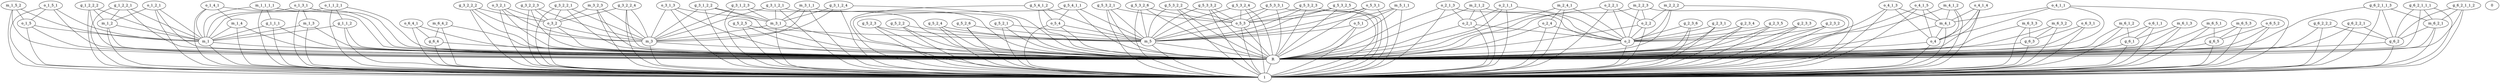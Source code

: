 graph G {
  g_6_2;
  g_6_2_1_1_3;
  o_6_4_1;
  g_1_1_1;
  g_3_1_2_2;
  g_5_3_2_1;
  m_3;
  o_2_1;
  g_5_2_2;
  o_2_2;
  o_1_2_1;
  g_1_2_2_2;
  g_1_2_2_1;
  m_2_1_2;
  o_2_1_3;
  g_3_2_2_1;
  o_2;
  o_4_1_3;
  g_1_1_2;
  g_6_2_2_1;
  g_6_2_1_1_1;
  o_1_1_2_1;
  o_1_4_1;
  g_5_2_4;
  g_5_4_1_1;
  g_3_2_2_2;
  g_5_2_1;
  0;
  g_5_3_3_2;
  o_1_5;
  g_2_3_6;
  g_5_3_2_6;
  g_5_3_2_2;
  g_3_1_2_4;
  m_1;
  m_6_2_1;
  o_4;
  m_6_3_3;
  m_6_3_2;
  g_6_2_1_1_2;
  g_5_3_2_4;
  m_6_4_2;
  o_3_1_3;
  o_3_2;
  m_6_1_2;
  g_2_3_1;
  o_4_1_1;
  g_5_2_6;
  g_3_2_2_4;
  g_3_1_2_3;
  m_1_2;
  1;
  m_1_3;
  o_1_5_1;
  m_1_1_1_1;
  g_6_2_2_2;
  o_5_4;
  g_2_3_4;
  o_2_4;
  m_6_5_3;
  m_2_4_1;
  m_6_5_1;
  m_1_4;
  g_5_3_2_3;
  g_5_2_5;
  R;
  m_2_2_3;
  g_5_4_1_2;
  o_2_2_1;
  m_3_1_1;
  m_1_5_2;
  m_5_1_1;
  m_4_1;
  g_6_1;
  o_6_3_1;
  o_5_3;
  o_3_2_1;
  m_3_1;
  g_3_1_2_1;
  g_2_3_5;
  o_6_5_2;
  g_5_3_3_1;
  o_2_1_1;
  g_5_2_3;
  g_6_3;
  o_5_1;
  g_6_4;
  o_5_3_1;
  m_5;
  g_6_5;
  m_3_2_3;
  m_4_1_2;
  g_5_3_2_5;
  o_6_1_1;
  m_6_1_3;
  g_3_2_2_3;
  o_4_1_4;
  o_4_1_5;
  m_2_2_2;
  g_2_3_3;
  g_2_3_2;
  o_1_3_1;
  o_1_4_1 -- m_1_4;
  m_3_2_3 -- o_3_2;
  m_5 -- R;
  o_6_5_2 -- g_6_5;
  g_5_3_2_5 -- o_5_3;
  g_1_2_2_2 -- m_1_2;
  g_6_3 -- R;
  g_5_4_1_1 -- o_5_4;
  o_4_1_4 -- m_4_1;
  g_6_2 -- R;
  o_2 -- R;
  g_3_1_2_3 -- m_3_1;
  g_3_1_2_2 -- m_3_1;
  g_5_3_2_1 -- o_5_3;
  g_6_1 -- R;
  o_5_4 -- m_5;
  m_4_1_2 -- m_4_1;
  m_6_3_2 -- g_6_3;
  g_5_2_1 -- m_5;
  m_2_4_1 -- o_2_4;
  o_4_1_1 -- m_4_1;
  g_6_2_1_1_3 -- m_6_2_1;
  m_2_1_2 -- o_2_1;
  g_2_3_5 -- o_2;
  g_5_3_3_1 -- o_5_3;
  m_6_5_1 -- g_6_5;
  o_2_2_1 -- o_2_2;
  o_1_3_1 -- m_1_3;
  g_3_1_2_1 -- m_3_1;
  o_6_1_1 -- g_6_1;
  g_1_1_2 -- m_1;
  m_2_2_2 -- o_2_2;
  o_1_1_2_1 -- g_1_1_2;
  g_5_3_2_2 -- o_5_3;
  g_6_2_1_1_2 -- m_6_2_1;
  m_1_1_1_1 -- g_1_1_1;
  g_5_3_3_2 -- o_5_3;
  o_4_1_3 -- m_4_1;
  g_6_2_2_2 -- g_6_2;
  m_1_4 -- m_1;
  o_5_3 -- m_5;
  o_2_1 -- o_2;
  m_6_5_3 -- g_6_5;
  o_5_1 -- m_5;
  o_4 -- R;
  o_4_1_5 -- m_4_1;
  m_1 -- R;
  m_1_2 -- m_1;
  o_3_2_1 -- o_3_2;
  m_3_1_1 -- m_3_1;
  g_5_3_2_4 -- o_5_3;
  o_6_3_1 -- g_6_3;
  o_5_3_1 -- o_5_3;
  g_1_1_1 -- m_1;
  o_2_1_3 -- o_2_1;
  g_1_2_2_1 -- m_1_2;
  g_6_2_2_1 -- g_6_2;
  m_6_4_2 -- g_6_4;
  o_1_2_1 -- m_1_2;
  g_5_2_2 -- m_5;
  o_1_5_1 -- o_1_5;
  o_6_4_1 -- g_6_4;
  m_6_3_3 -- g_6_3;
  m_5_1_1 -- o_5_1;
  o_3_2 -- m_3;
  g_3_2_2_1 -- o_3_2;
  o_1_5 -- m_1;
  m_3_1 -- m_3;
  g_2_3_1 -- o_2;
  m_4_1 -- o_4;
  g_3_2_2_2 -- o_3_2;
  g_2_3_2 -- o_2;
  m_6_1_3 -- g_6_1;
  g_3_2_2_4 -- o_3_2;
  g_5_2_4 -- m_5;
  g_6_2_1_1_1 -- m_6_2_1;
  R -- 1;
  g_5_2_5 -- m_5;
  m_3 -- R;
  g_6_4 -- R;
  o_2_1_1 -- o_2_1;
  m_1_3 -- m_1;
  g_5_2_6 -- m_5;
  o_2_4 -- o_2;
  g_3_2_2_3 -- o_3_2;
  m_6_2_1 -- g_6_2;
  m_1_5_2 -- o_1_5;
  g_2_3_4 -- o_2;
  g_6_5 -- R;
  g_2_3_6 -- o_2;
  g_5_3_2_3 -- o_5_3;
  g_5_2_3 -- m_5;
  m_2_2_3 -- o_2_2;
  g_3_1_2_4 -- m_3_1;
  g_5_3_2_6 -- o_5_3;
  g_2_3_3 -- o_2;
  o_2_2 -- o_2;
  o_3_1_3 -- m_3_1;
  g_5_4_1_2 -- o_5_4;
  m_6_1_2 -- g_6_1;
  g_6_2 -- 1;
  g_6_2_1_1_3 -- g_6_2;
  o_6_4_1 -- R;
  g_1_1_1 -- R;
  g_3_1_2_2 -- m_3;
  g_5_3_2_1 -- m_5;
  m_3 -- 1;
  o_2_1 -- R;
  g_5_2_2 -- R;
  o_2_2 -- R;
  o_1_2_1 -- m_1;
  g_1_2_2_2 -- m_1;
  g_1_2_2_1 -- m_1;
  m_2_1_2 -- o_2;
  m_2_1_2 -- R;
  o_2_1_3 -- o_2;
  o_2_1_3 -- R;
  g_3_2_2_1 -- m_3;
  o_2 -- 1;
  o_4_1_3 -- o_4;
  g_1_1_2 -- R;
  g_6_2_2_1 -- R;
  g_6_2_2_1 -- 1;
  g_6_2_1_1_1 -- g_6_2;
  o_1_1_2_1 -- R;
  o_1_1_2_1 -- m_1;
  o_1_4_1 -- m_1;
  g_5_2_4 -- R;
  g_5_4_1_1 -- m_5;
  g_3_2_2_2 -- m_3;
  g_5_2_1 -- R;
  g_5_3_3_2 -- m_5;
  o_1_5 -- R;
  g_2_3_6 -- R;
  g_2_3_6 -- 1;
  g_5_3_2_6 -- m_5;
  g_5_3_2_2 -- m_5;
  g_3_1_2_4 -- m_3;
  m_1 -- 1;
  m_6_2_1 -- R;
  m_6_2_1 -- 1;
  o_4 -- 1;
  m_6_3_3 -- R;
  m_6_3_2 -- R;
  g_6_2_1_1_2 -- R;
  g_6_2_1_1_2 -- g_6_2;
  g_6_2_1_1_2 -- 1;
  g_5_3_2_4 -- m_5;
  m_6_4_2 -- R;
  o_3_1_3 -- m_3;
  o_3_2 -- R;
  o_3_2 -- 1;
  m_6_1_2 -- R;
  g_2_3_1 -- R;
  g_2_3_1 -- 1;
  o_4_1_1 -- o_4;
  g_5_2_6 -- R;
  g_3_2_2_4 -- R;
  g_3_2_2_4 -- 1;
  g_3_2_2_4 -- m_3;
  g_3_1_2_3 -- m_3;
  m_1_2 -- R;
  m_1_2 -- 1;
  m_1_3 -- R;
  m_1_3 -- 1;
  o_1_5_1 -- R;
  o_1_5_1 -- m_1;
  m_1_1_1_1 -- R;
  m_1_1_1_1 -- m_1;
  g_6_2_2_2 -- R;
  g_6_2_2_2 -- 1;
  o_5_4 -- R;
  g_2_3_4 -- R;
  g_2_3_4 -- 1;
  o_2_4 -- R;
  o_2_4 -- 1;
  m_6_5_3 -- R;
  m_2_4_1 -- o_2;
  m_2_4_1 -- R;
  m_2_4_1 -- 1;
  m_6_5_1 -- R;
  m_1_4 -- R;
  m_1_4 -- 1;
  g_5_3_2_3 -- m_5;
  g_5_2_5 -- R;
  m_2_2_3 -- o_2;
  m_2_2_3 -- R;
  g_5_4_1_2 -- R;
  g_5_4_1_2 -- m_5;
  o_2_2_1 -- o_2;
  o_2_2_1 -- R;
  m_3_1_1 -- m_3;
  m_1_5_2 -- R;
  m_1_5_2 -- m_1;
  m_5_1_1 -- m_5;
  m_4_1 -- R;
  m_4_1 -- 1;
  g_6_1 -- 1;
  o_6_3_1 -- R;
  o_5_3 -- R;
  o_3_2_1 -- R;
  o_3_2_1 -- 1;
  o_3_2_1 -- m_3;
  m_3_1 -- R;
  m_3_1 -- 1;
  g_3_1_2_1 -- R;
  g_3_1_2_1 -- 1;
  g_3_1_2_1 -- m_3;
  g_2_3_5 -- R;
  g_2_3_5 -- 1;
  o_6_5_2 -- R;
  g_5_3_3_1 -- R;
  g_5_3_3_1 -- m_5;
  o_2_1_1 -- o_2;
  o_2_1_1 -- R;
  g_5_2_3 -- R;
  g_6_3 -- 1;
  o_5_1 -- R;
  g_6_4 -- 1;
  o_5_3_1 -- R;
  o_5_3_1 -- m_5;
  m_5 -- 1;
  g_6_5 -- 1;
  m_3_2_3 -- R;
  m_3_2_3 -- 1;
  m_3_2_3 -- m_3;
  m_4_1_2 -- R;
  m_4_1_2 -- o_4;
  m_4_1_2 -- 1;
  g_5_3_2_5 -- R;
  g_5_3_2_5 -- m_5;
  o_6_1_1 -- R;
  o_6_1_1 -- 1;
  m_6_1_3 -- R;
  m_6_1_3 -- 1;
  g_3_2_2_3 -- R;
  g_3_2_2_3 -- 1;
  g_3_2_2_3 -- m_3;
  o_4_1_4 -- R;
  o_4_1_4 -- o_4;
  o_4_1_4 -- 1;
  o_4_1_5 -- R;
  o_4_1_5 -- o_4;
  o_4_1_5 -- 1;
  m_2_2_2 -- o_2;
  m_2_2_2 -- R;
  g_2_3_3 -- R;
  g_2_3_3 -- 1;
  g_2_3_2 -- R;
  g_2_3_2 -- 1;
  o_1_3_1 -- R;
  o_1_3_1 -- m_1;
  o_1_3_1 -- 1;
  g_6_2_1_1_3 -- R;
  g_6_2_1_1_3 -- 1;
  o_6_4_1 -- 1;
  g_1_1_1 -- 1;
  g_3_1_2_2 -- R;
  g_3_1_2_2 -- 1;
  g_5_3_2_1 -- R;
  g_5_3_2_1 -- 1;
  o_2_1 -- 1;
  g_5_2_2 -- 1;
  o_2_2 -- 1;
  o_1_2_1 -- R;
  o_1_2_1 -- 1;
  g_1_2_2_2 -- R;
  g_1_2_2_2 -- 1;
  g_1_2_2_1 -- R;
  g_1_2_2_1 -- 1;
  m_2_1_2 -- 1;
  o_2_1_3 -- 1;
  g_3_2_2_1 -- R;
  g_3_2_2_1 -- 1;
  o_4_1_3 -- R;
  o_4_1_3 -- 1;
  g_1_1_2 -- 1;
  g_6_2_1_1_1 -- R;
  g_6_2_1_1_1 -- 1;
  o_1_1_2_1 -- 1;
  o_1_4_1 -- R;
  o_1_4_1 -- 1;
  g_5_2_4 -- 1;
  g_5_4_1_1 -- R;
  g_5_4_1_1 -- 1;
  g_3_2_2_2 -- R;
  g_3_2_2_2 -- 1;
  g_5_2_1 -- 1;
  g_5_3_3_2 -- R;
  g_5_3_3_2 -- 1;
  o_1_5 -- 1;
  g_5_3_2_6 -- R;
  g_5_3_2_6 -- 1;
  g_5_3_2_2 -- R;
  g_5_3_2_2 -- 1;
  g_3_1_2_4 -- R;
  g_3_1_2_4 -- 1;
  m_6_3_3 -- 1;
  m_6_3_2 -- 1;
  g_5_3_2_4 -- R;
  g_5_3_2_4 -- 1;
  m_6_4_2 -- 1;
  o_3_1_3 -- R;
  o_3_1_3 -- 1;
  m_6_1_2 -- 1;
  o_4_1_1 -- R;
  o_4_1_1 -- 1;
  g_5_2_6 -- 1;
  g_3_1_2_3 -- R;
  g_3_1_2_3 -- 1;
  o_1_5_1 -- 1;
  m_1_1_1_1 -- 1;
  o_5_4 -- 1;
  m_6_5_3 -- 1;
  m_6_5_1 -- 1;
  g_5_3_2_3 -- R;
  g_5_3_2_3 -- 1;
  g_5_2_5 -- 1;
  m_2_2_3 -- 1;
  g_5_4_1_2 -- 1;
  o_2_2_1 -- 1;
  m_3_1_1 -- R;
  m_3_1_1 -- 1;
  m_1_5_2 -- 1;
  m_5_1_1 -- R;
  m_5_1_1 -- 1;
  o_6_3_1 -- 1;
  o_5_3 -- 1;
  o_6_5_2 -- 1;
  g_5_3_3_1 -- 1;
  o_2_1_1 -- 1;
  g_5_2_3 -- 1;
  o_5_1 -- 1;
  o_5_3_1 -- 1;
  g_5_3_2_5 -- 1;
  m_2_2_2 -- 1;
}
